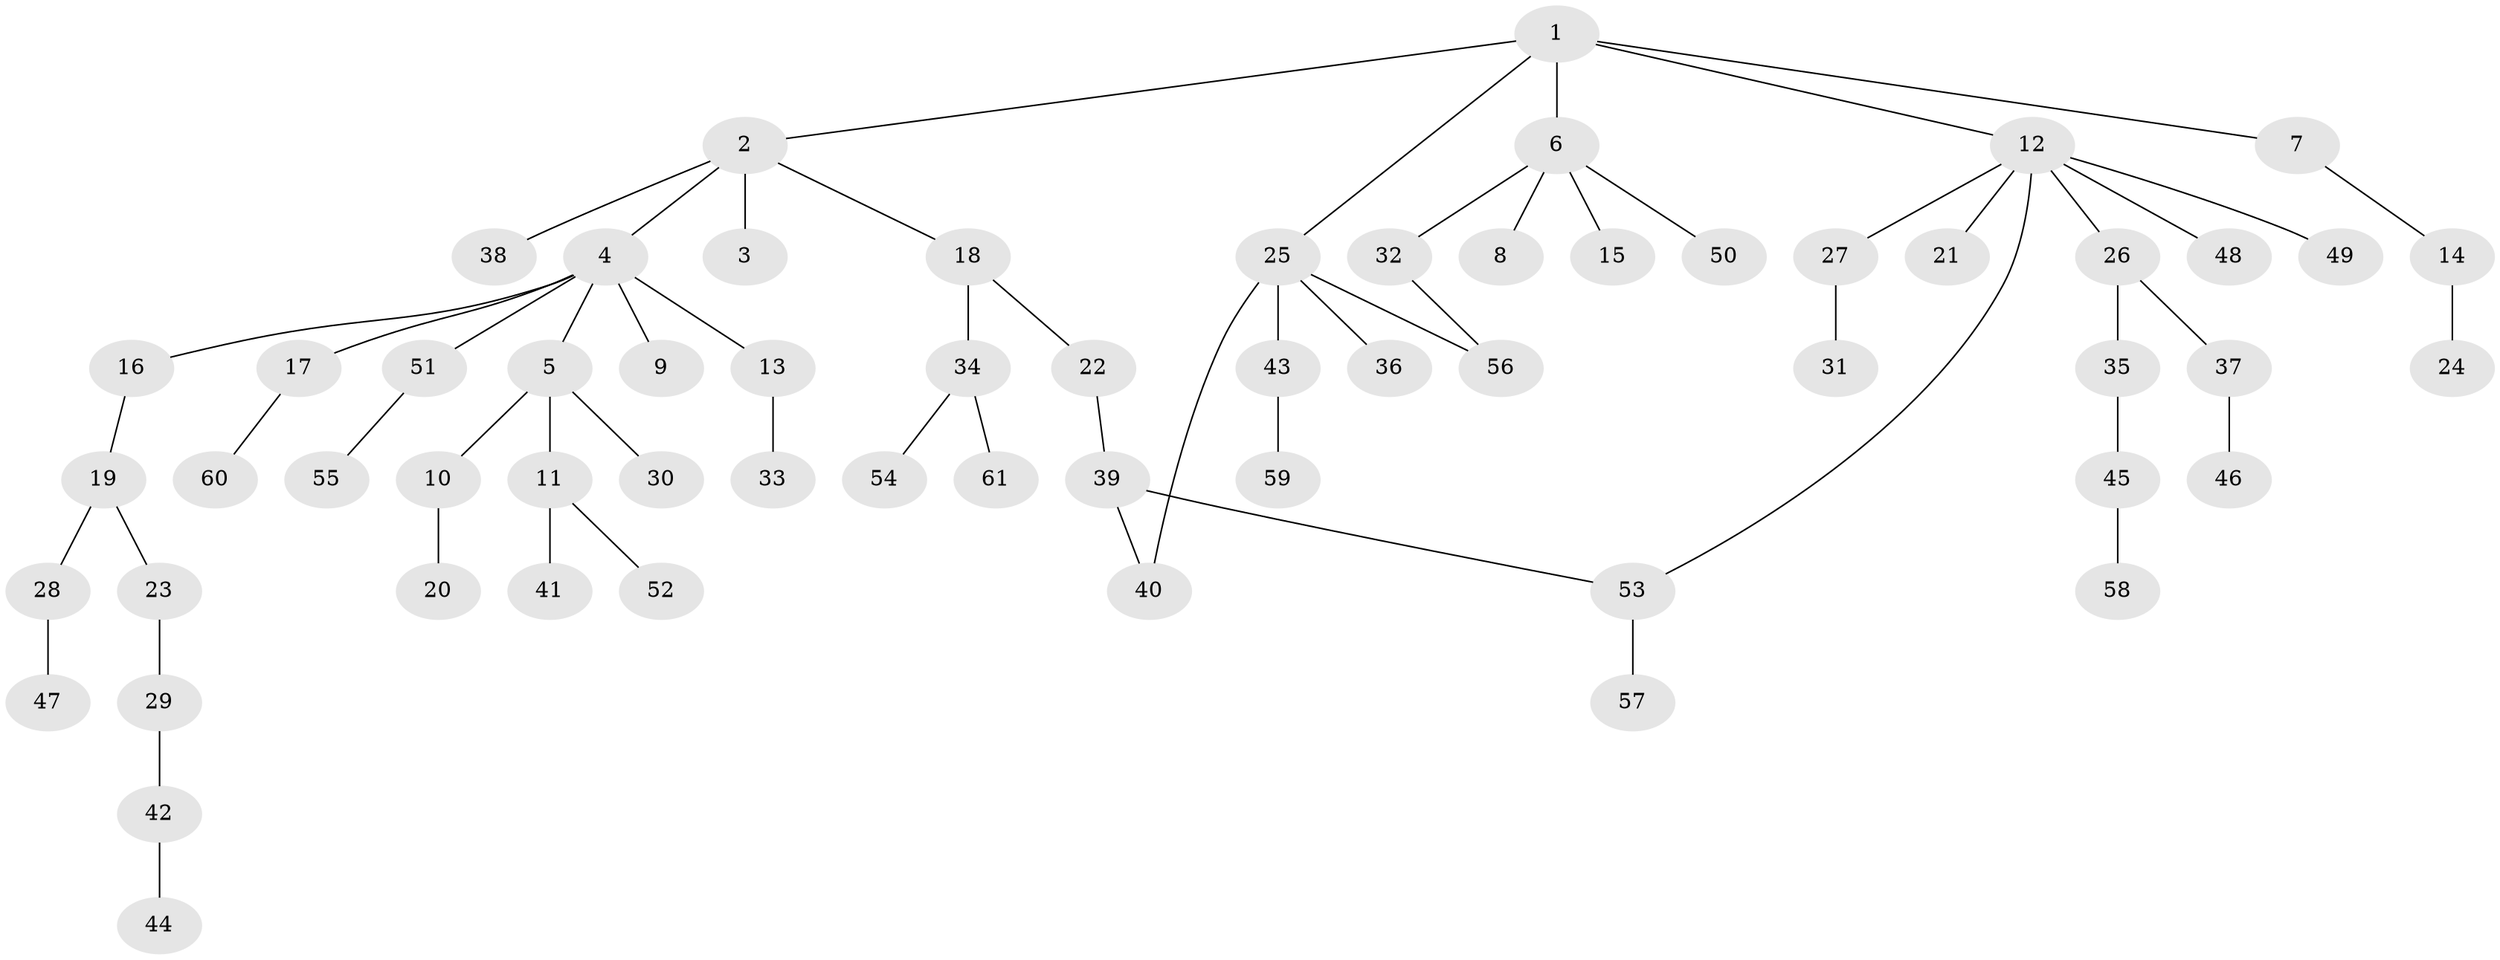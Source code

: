 // coarse degree distribution, {12: 0.05555555555555555, 1: 0.6111111111111112, 4: 0.05555555555555555, 2: 0.2222222222222222, 3: 0.05555555555555555}
// Generated by graph-tools (version 1.1) at 2025/16/03/04/25 18:16:50]
// undirected, 61 vertices, 63 edges
graph export_dot {
graph [start="1"]
  node [color=gray90,style=filled];
  1;
  2;
  3;
  4;
  5;
  6;
  7;
  8;
  9;
  10;
  11;
  12;
  13;
  14;
  15;
  16;
  17;
  18;
  19;
  20;
  21;
  22;
  23;
  24;
  25;
  26;
  27;
  28;
  29;
  30;
  31;
  32;
  33;
  34;
  35;
  36;
  37;
  38;
  39;
  40;
  41;
  42;
  43;
  44;
  45;
  46;
  47;
  48;
  49;
  50;
  51;
  52;
  53;
  54;
  55;
  56;
  57;
  58;
  59;
  60;
  61;
  1 -- 2;
  1 -- 6;
  1 -- 7;
  1 -- 12;
  1 -- 25;
  2 -- 3;
  2 -- 4;
  2 -- 18;
  2 -- 38;
  4 -- 5;
  4 -- 9;
  4 -- 13;
  4 -- 16;
  4 -- 17;
  4 -- 51;
  5 -- 10;
  5 -- 11;
  5 -- 30;
  6 -- 8;
  6 -- 15;
  6 -- 32;
  6 -- 50;
  7 -- 14;
  10 -- 20;
  11 -- 41;
  11 -- 52;
  12 -- 21;
  12 -- 26;
  12 -- 27;
  12 -- 48;
  12 -- 49;
  12 -- 53;
  13 -- 33;
  14 -- 24;
  16 -- 19;
  17 -- 60;
  18 -- 22;
  18 -- 34;
  19 -- 23;
  19 -- 28;
  22 -- 39;
  23 -- 29;
  25 -- 36;
  25 -- 40;
  25 -- 43;
  25 -- 56;
  26 -- 35;
  26 -- 37;
  27 -- 31;
  28 -- 47;
  29 -- 42;
  32 -- 56;
  34 -- 54;
  34 -- 61;
  35 -- 45;
  37 -- 46;
  39 -- 40;
  39 -- 53;
  42 -- 44;
  43 -- 59;
  45 -- 58;
  51 -- 55;
  53 -- 57;
}
